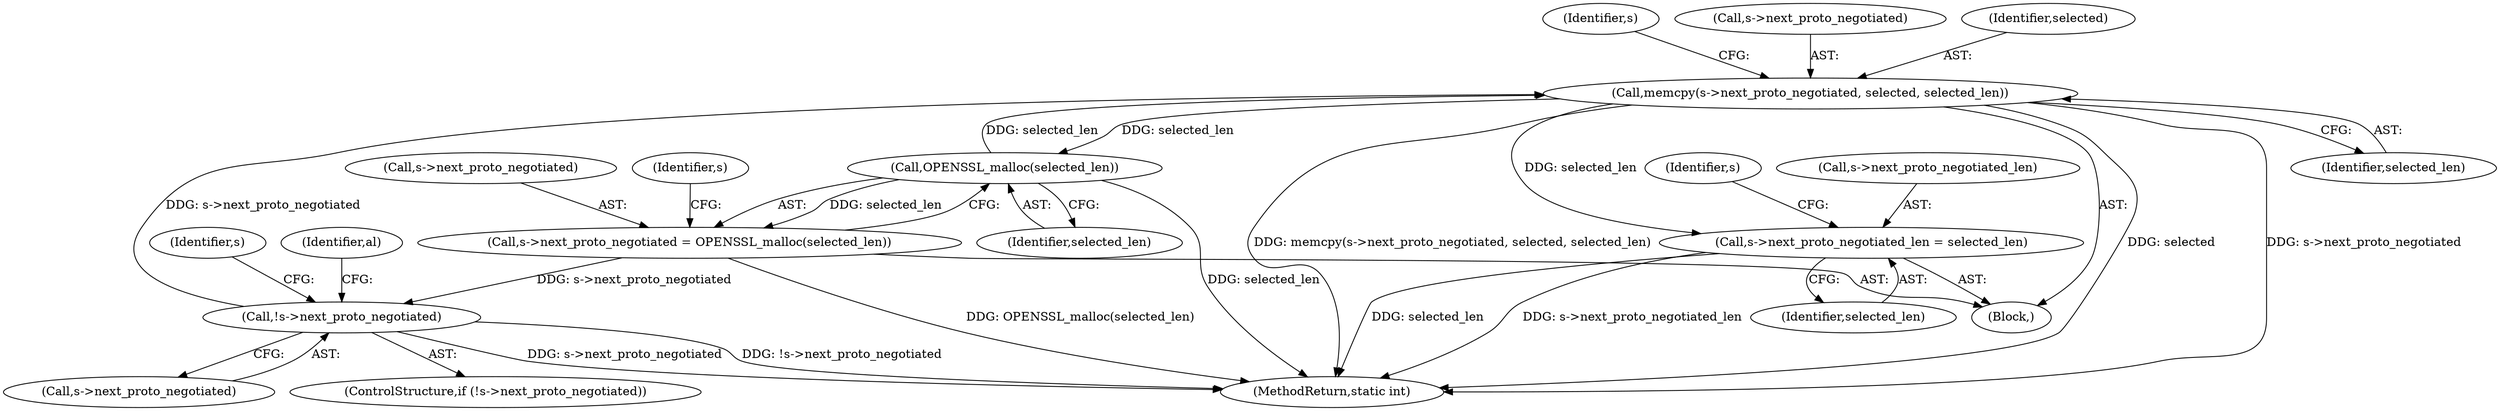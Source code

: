 digraph "0_openssl_fb0bc2b273bcc2d5401dd883fe869af4fc74bb21@API" {
"1000631" [label="(Call,memcpy(s->next_proto_negotiated, selected, selected_len))"];
"1000620" [label="(Call,!s->next_proto_negotiated)"];
"1000613" [label="(Call,s->next_proto_negotiated = OPENSSL_malloc(selected_len))"];
"1000617" [label="(Call,OPENSSL_malloc(selected_len))"];
"1000631" [label="(Call,memcpy(s->next_proto_negotiated, selected, selected_len))"];
"1000637" [label="(Call,s->next_proto_negotiated_len = selected_len)"];
"1000639" [label="(Identifier,s)"];
"1000622" [label="(Identifier,s)"];
"1000641" [label="(Identifier,selected_len)"];
"1001038" [label="(MethodReturn,static int)"];
"1000617" [label="(Call,OPENSSL_malloc(selected_len))"];
"1000633" [label="(Identifier,s)"];
"1000636" [label="(Identifier,selected_len)"];
"1000645" [label="(Identifier,s)"];
"1000632" [label="(Call,s->next_proto_negotiated)"];
"1000619" [label="(ControlStructure,if (!s->next_proto_negotiated))"];
"1000560" [label="(Block,)"];
"1000618" [label="(Identifier,selected_len)"];
"1000635" [label="(Identifier,selected)"];
"1000620" [label="(Call,!s->next_proto_negotiated)"];
"1000638" [label="(Call,s->next_proto_negotiated_len)"];
"1000621" [label="(Call,s->next_proto_negotiated)"];
"1000631" [label="(Call,memcpy(s->next_proto_negotiated, selected, selected_len))"];
"1000627" [label="(Identifier,al)"];
"1000613" [label="(Call,s->next_proto_negotiated = OPENSSL_malloc(selected_len))"];
"1000637" [label="(Call,s->next_proto_negotiated_len = selected_len)"];
"1000614" [label="(Call,s->next_proto_negotiated)"];
"1000631" -> "1000560"  [label="AST: "];
"1000631" -> "1000636"  [label="CFG: "];
"1000632" -> "1000631"  [label="AST: "];
"1000635" -> "1000631"  [label="AST: "];
"1000636" -> "1000631"  [label="AST: "];
"1000639" -> "1000631"  [label="CFG: "];
"1000631" -> "1001038"  [label="DDG: s->next_proto_negotiated"];
"1000631" -> "1001038"  [label="DDG: memcpy(s->next_proto_negotiated, selected, selected_len)"];
"1000631" -> "1001038"  [label="DDG: selected"];
"1000631" -> "1000617"  [label="DDG: selected_len"];
"1000620" -> "1000631"  [label="DDG: s->next_proto_negotiated"];
"1000617" -> "1000631"  [label="DDG: selected_len"];
"1000631" -> "1000637"  [label="DDG: selected_len"];
"1000620" -> "1000619"  [label="AST: "];
"1000620" -> "1000621"  [label="CFG: "];
"1000621" -> "1000620"  [label="AST: "];
"1000627" -> "1000620"  [label="CFG: "];
"1000633" -> "1000620"  [label="CFG: "];
"1000620" -> "1001038"  [label="DDG: s->next_proto_negotiated"];
"1000620" -> "1001038"  [label="DDG: !s->next_proto_negotiated"];
"1000613" -> "1000620"  [label="DDG: s->next_proto_negotiated"];
"1000613" -> "1000560"  [label="AST: "];
"1000613" -> "1000617"  [label="CFG: "];
"1000614" -> "1000613"  [label="AST: "];
"1000617" -> "1000613"  [label="AST: "];
"1000622" -> "1000613"  [label="CFG: "];
"1000613" -> "1001038"  [label="DDG: OPENSSL_malloc(selected_len)"];
"1000617" -> "1000613"  [label="DDG: selected_len"];
"1000617" -> "1000618"  [label="CFG: "];
"1000618" -> "1000617"  [label="AST: "];
"1000617" -> "1001038"  [label="DDG: selected_len"];
"1000637" -> "1000560"  [label="AST: "];
"1000637" -> "1000641"  [label="CFG: "];
"1000638" -> "1000637"  [label="AST: "];
"1000641" -> "1000637"  [label="AST: "];
"1000645" -> "1000637"  [label="CFG: "];
"1000637" -> "1001038"  [label="DDG: s->next_proto_negotiated_len"];
"1000637" -> "1001038"  [label="DDG: selected_len"];
}
